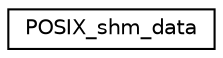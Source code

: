 digraph "Graphical Class Hierarchy"
{
 // LATEX_PDF_SIZE
  edge [fontname="Helvetica",fontsize="10",labelfontname="Helvetica",labelfontsize="10"];
  node [fontname="Helvetica",fontsize="10",shape=record];
  rankdir="LR";
  Node0 [label="POSIX_shm_data",height=0.2,width=0.4,color="black", fillcolor="white", style="filled",URL="$structPOSIX__shm__data.html",tooltip=" "];
}
